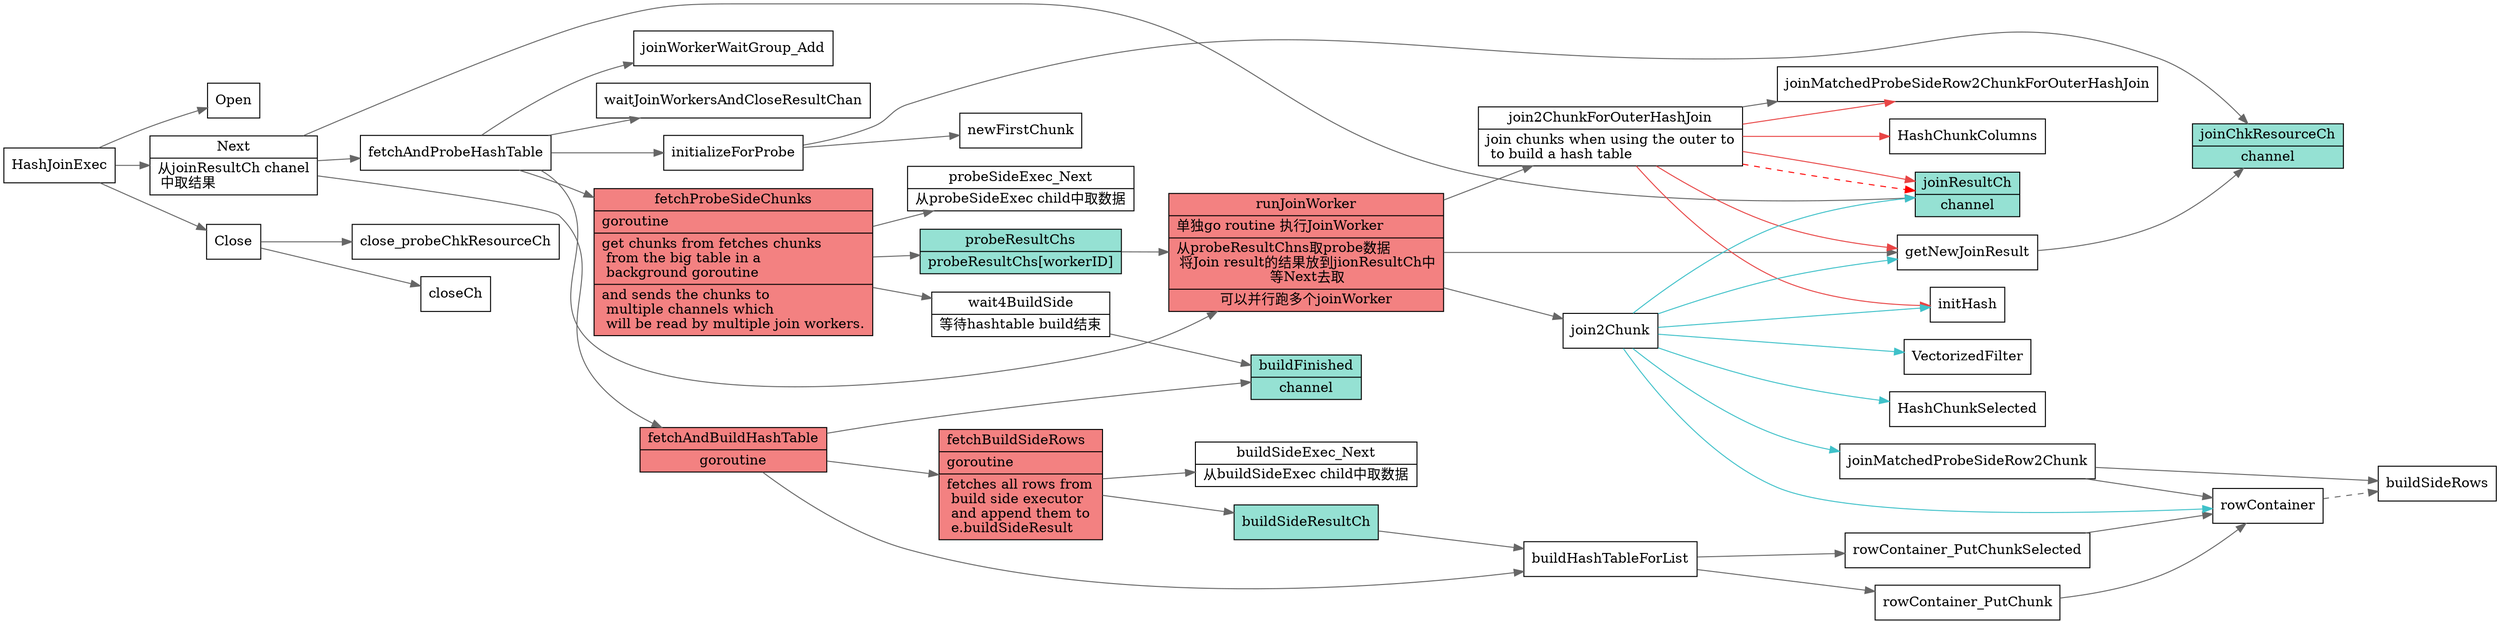 digraph hash_join {
  node[shape=box];
  edge[color=gray40];
  newrank=true;
  rankdir=LR;
  HashJoinExec -> {
    Open;
    Next;
    Close;
  }
  joinResultCh[
    shape="record";
    fillcolor="#95e1d3"
    style=filled;
    label="{{
      joinResultCh|
      channel
    }}";
  ];
  joinChkResourceCh[
    shape="record";
    fillcolor="#95e1d3"
    style=filled;
    label="{{
      joinChkResourceCh|
      channel
    }}";
  ];

  Next -> {
    fetchAndProbeHashTable;
    fetchAndBuildHashTable;
    joinResultCh;
  }
  Next[
    shape="record";
    label="{{
      Next|
      从joinResultCh chanel\l  
      中取结果\l
    }}";
  ];
  getNewJoinResult -> joinChkResourceCh;
  fetchAndBuildHashTable[
    shape="record";
    fillcolor="#f38181";
    style=filled;
    label="{{
      fetchAndBuildHashTable|
      goroutine
    }}";
  ];
  fetchBuildSideRows[
    shape="record";
    fillcolor="#f38181";
    style=filled;
    label="{{
      fetchBuildSideRows\l|
      goroutine\l|
      fetches all rows from\l 
      build side executor\l
      and append them to \l 
      e.buildSideResult\l
    }}";
  ];
  buildSideResultCh[
    shape="record";
    fillcolor="#95e1d3"
    style=filled;
    label="{{
      buildSideResultCh
    }}";
  ];
  fetchBuildSideRows -> {
    buildSideExec_Next;
  }
  buildSideResultCh -> buildHashTableForList;
  fetchBuildSideRows -> buildSideResultCh;
  buildHashTableForList -> {
    rowContainer_PutChunk;
    rowContainer_PutChunkSelected;
  } -> rowContainer;

  fetchAndBuildHashTable -> {
    fetchBuildSideRows;
    buildHashTableForList;
  }

  fetchAndProbeHashTable -> {
    initializeForProbe;
    joinWorkerWaitGroup_Add;
    runJoinWorker;
    waitJoinWorkersAndCloseResultChan;
    fetchProbeSideChunks;
  }
  runJoinWorker[
    shape="record";
    fillcolor="#f38181";
    style=filled;
    label="{{
      runJoinWorker|
      单独go routine 执行JoinWorker\l|
      从probeResultChns取probe数据\l
      将Join result的结果放到jionResultCh中\l
      等Next去取|
      可以并行跑多个joinWorker
    }}";
  ];
  runJoinWorker -> {
    getNewJoinResult;
    join2ChunkForOuterHashJoin;
    join2Chunk;
  }
  {
    join2ChunkForOuterHashJoin;
  } -> joinResultCh[style=dashed;color=red];
  join2Chunk -> {
    VectorizedFilter;
    initHash;
    HashChunkSelected;
    joinMatchedProbeSideRow2Chunk;
    getNewJoinResult;
    joinResultCh;
    rowContainer;
  }[color="#3fc1c9"];

  join2ChunkForOuterHashJoin[
    shape="record";
    label="{{
      join2ChunkForOuterHashJoin|
      join chunks when using the outer to\l
      to build a hash table\l
    }}";
  ];

  join2ChunkForOuterHashJoin -> {
    initHash;
    HashChunkColumns;
    joinMatchedProbeSideRow2ChunkForOuterHashJoin;
    getNewJoinResult;
    joinResultCh;
  }[color="#e84545"];

  join2ChunkForOuterHashJoin -> {
    joinMatchedProbeSideRow2ChunkForOuterHashJoin;
  }
  joinMatchedProbeSideRow2Chunk -> {
    rowContainer;
    buildSideRows;
  }
  rowContainer -> buildSideRows[style=dashed];

  fetchProbeSideChunks[
    shape="record";
    fillcolor="#f38181";
    style=filled;
    label="{{
      fetchProbeSideChunks|
      goroutine\l|
      get chunks from fetches chunks\l 
      from the big table in a \l 
      background goroutine\l|
      and sends the chunks to \l 
      multiple channels which\l 
      will be read by multiple join workers.\l
    }}";
  ];
  fetchProbeSideChunks -> {
    probeSideExec_Next;
    probeResultChs;
    wait4BuildSide;
  }
  wait4BuildSide[
    shape="record";
    label="{{
      wait4BuildSide|
      等待hashtable build结束
    }}";
  ];
  buildFinished[
    shape="record";
    fillcolor="#95e1d3"
    style=filled;
    label="{{
      buildFinished|
      channel
    }}";
  ];
  wait4BuildSide -> buildFinished;
  fetchAndBuildHashTable -> buildFinished;
  probeResultChs[
    shape="record";
    fillcolor="#95e1d3"
    style=filled;
    label="{{
      probeResultChs|
      probeResultChs[workerID]
    }}";
  ];
  probeResultChs -> runJoinWorker;
  initializeForProbe -> {
    newFirstChunk;
    joinChkResourceCh;
  }
  Close -> {
    closeCh;
    close_probeChkResourceCh;
  }
  buildSideExec_Next[
    shape="record";
    label="{{
    buildSideExec_Next|
    从buildSideExec child中取数据
    }}";
  ];
  probeSideExec_Next[
    shape="record";
    label="{{
      probeSideExec_Next|
      从probeSideExec child中取数据
    }}";
  ];

}
